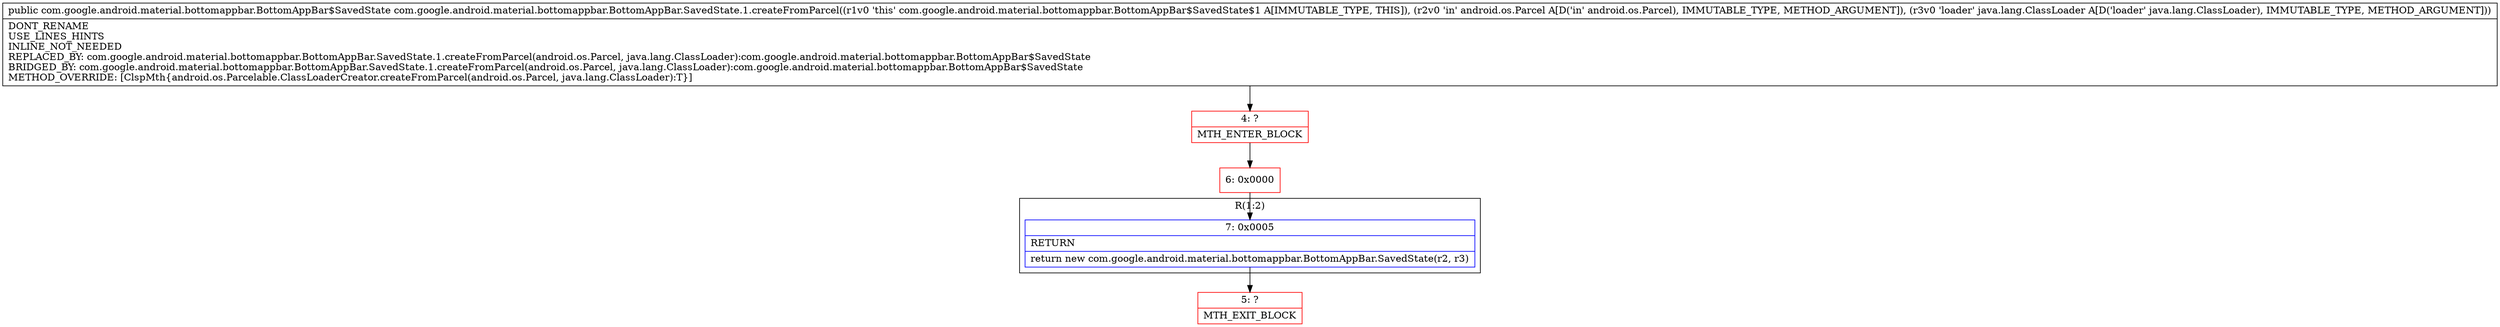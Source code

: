 digraph "CFG forcom.google.android.material.bottomappbar.BottomAppBar.SavedState.1.createFromParcel(Landroid\/os\/Parcel;Ljava\/lang\/ClassLoader;)Lcom\/google\/android\/material\/bottomappbar\/BottomAppBar$SavedState;" {
subgraph cluster_Region_537425229 {
label = "R(1:2)";
node [shape=record,color=blue];
Node_7 [shape=record,label="{7\:\ 0x0005|RETURN\l|return new com.google.android.material.bottomappbar.BottomAppBar.SavedState(r2, r3)\l}"];
}
Node_4 [shape=record,color=red,label="{4\:\ ?|MTH_ENTER_BLOCK\l}"];
Node_6 [shape=record,color=red,label="{6\:\ 0x0000}"];
Node_5 [shape=record,color=red,label="{5\:\ ?|MTH_EXIT_BLOCK\l}"];
MethodNode[shape=record,label="{public com.google.android.material.bottomappbar.BottomAppBar$SavedState com.google.android.material.bottomappbar.BottomAppBar.SavedState.1.createFromParcel((r1v0 'this' com.google.android.material.bottomappbar.BottomAppBar$SavedState$1 A[IMMUTABLE_TYPE, THIS]), (r2v0 'in' android.os.Parcel A[D('in' android.os.Parcel), IMMUTABLE_TYPE, METHOD_ARGUMENT]), (r3v0 'loader' java.lang.ClassLoader A[D('loader' java.lang.ClassLoader), IMMUTABLE_TYPE, METHOD_ARGUMENT]))  | DONT_RENAME\lUSE_LINES_HINTS\lINLINE_NOT_NEEDED\lREPLACED_BY: com.google.android.material.bottomappbar.BottomAppBar.SavedState.1.createFromParcel(android.os.Parcel, java.lang.ClassLoader):com.google.android.material.bottomappbar.BottomAppBar$SavedState\lBRIDGED_BY: com.google.android.material.bottomappbar.BottomAppBar.SavedState.1.createFromParcel(android.os.Parcel, java.lang.ClassLoader):com.google.android.material.bottomappbar.BottomAppBar$SavedState\lMETHOD_OVERRIDE: [ClspMth\{android.os.Parcelable.ClassLoaderCreator.createFromParcel(android.os.Parcel, java.lang.ClassLoader):T\}]\l}"];
MethodNode -> Node_4;Node_7 -> Node_5;
Node_4 -> Node_6;
Node_6 -> Node_7;
}


